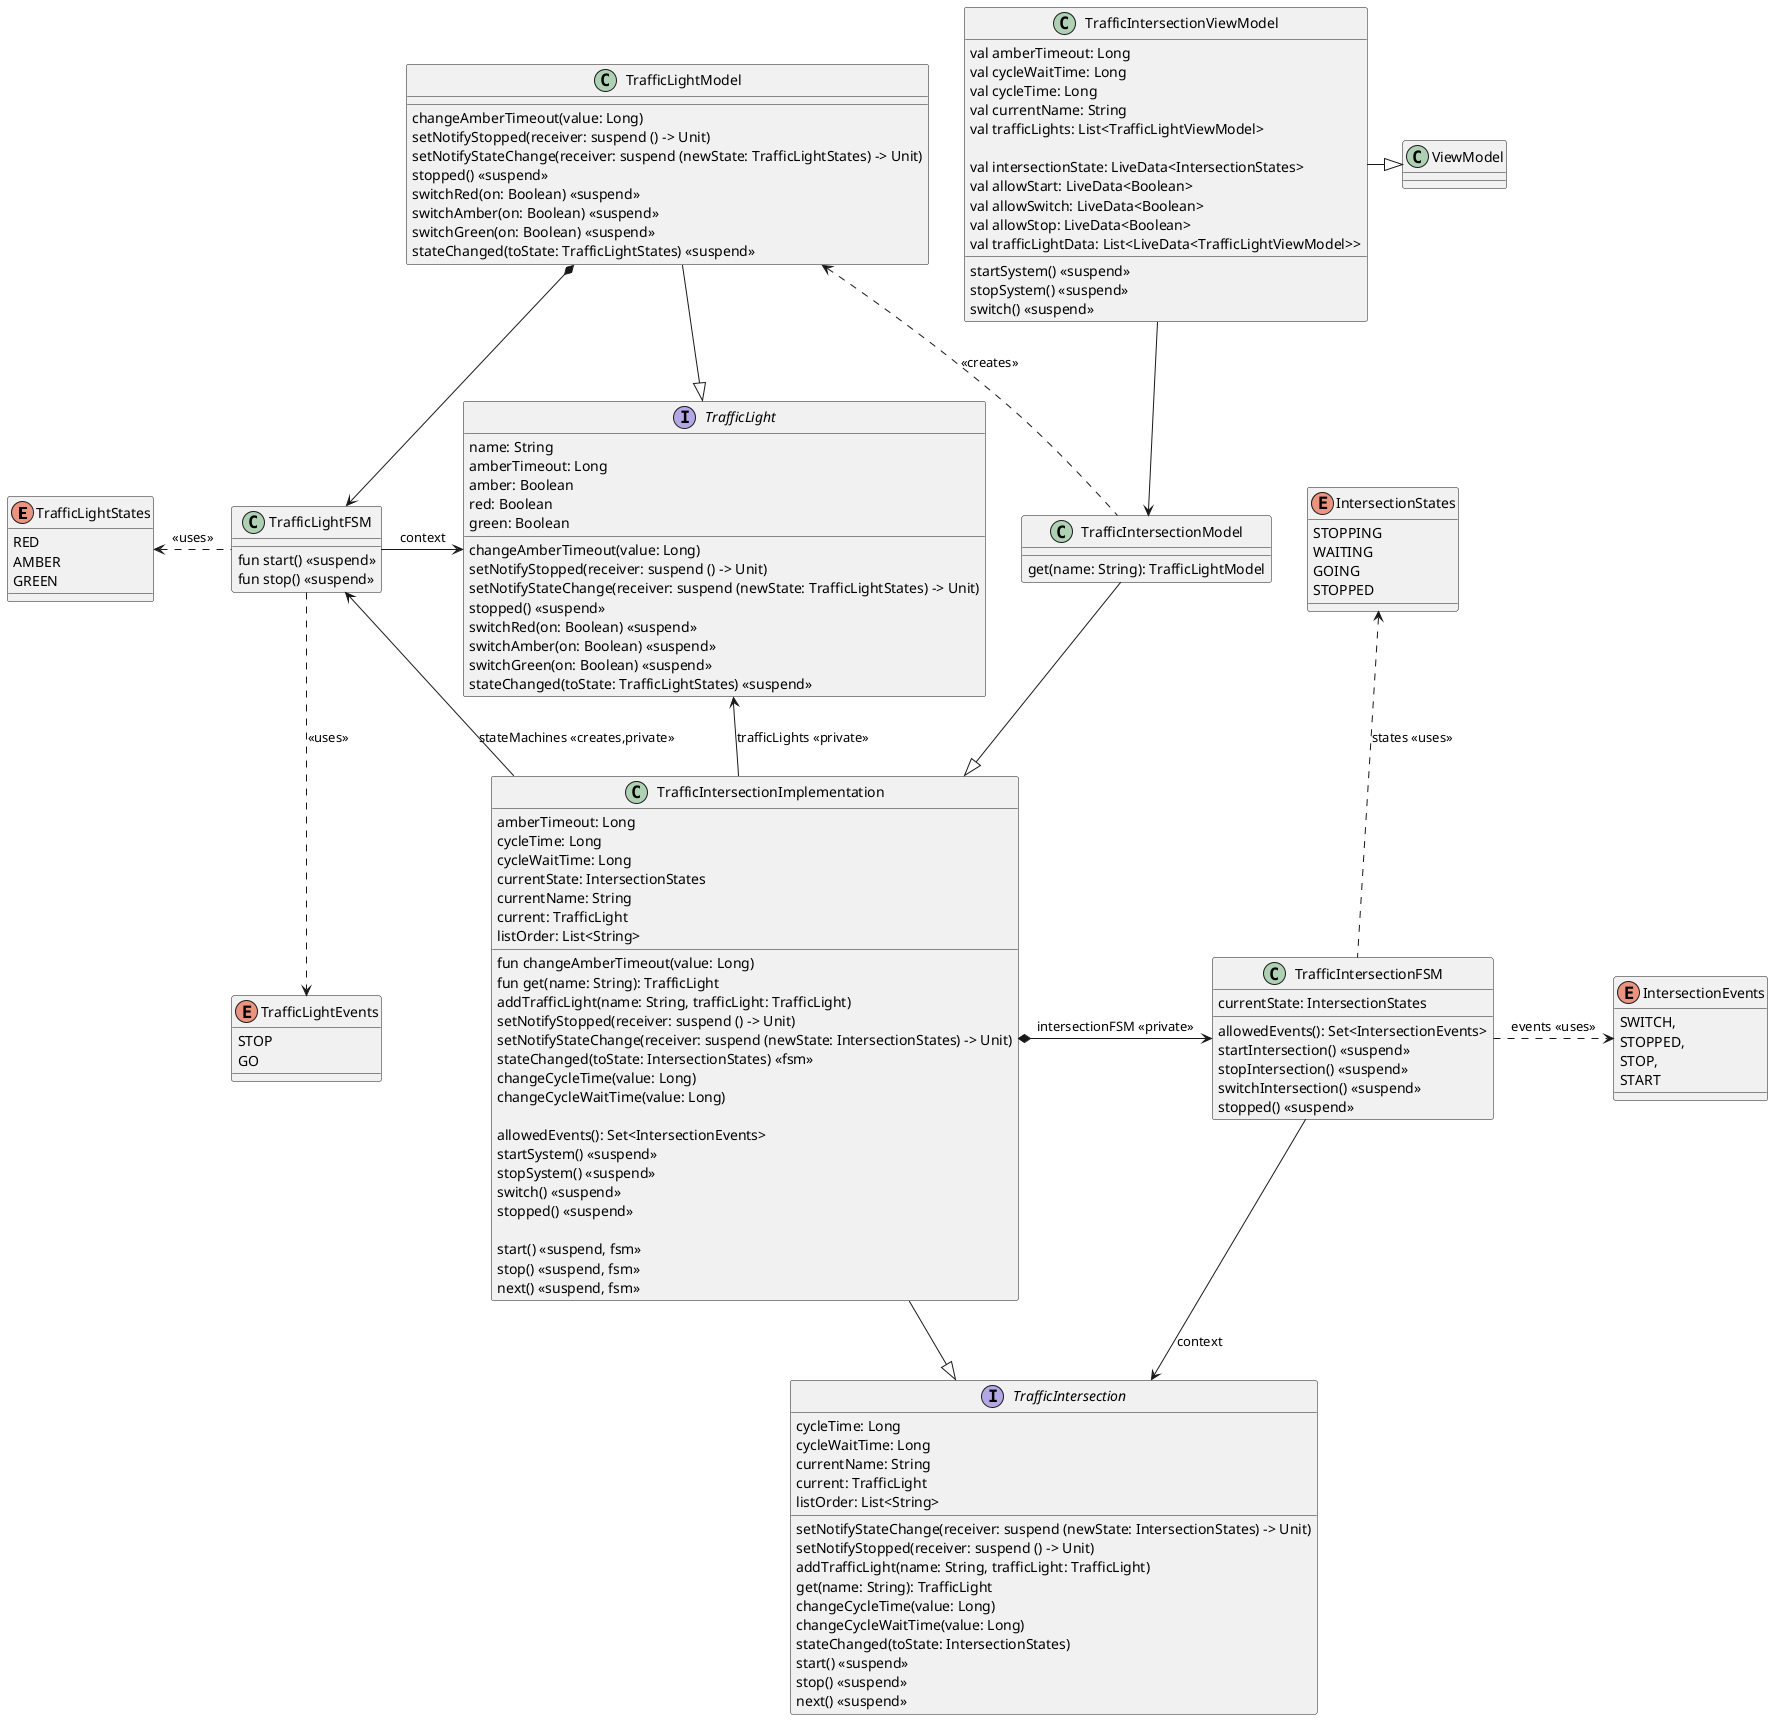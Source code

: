 @startuml

enum TrafficLightStates {
    RED
    AMBER
    GREEN
}

enum TrafficLightEvents {
    STOP
    GO
}

interface TrafficLight {
    name: String
    amberTimeout: Long
    amber: Boolean
    red: Boolean
    green: Boolean

    changeAmberTimeout(value: Long)
    setNotifyStopped(receiver: suspend () -> Unit)
    setNotifyStateChange(receiver: suspend (newState: TrafficLightStates) -> Unit)
    stopped() <<suspend>>
    switchRed(on: Boolean) <<suspend>>
    switchAmber(on: Boolean) <<suspend>>
    switchGreen(on: Boolean) <<suspend>>
    stateChanged(toState: TrafficLightStates) <<suspend>>
}

class TrafficLightFSM {
    fun start() <<suspend>>
    fun stop() <<suspend>>
}

TrafficLightFSM .left.> TrafficLightStates: <<uses>>
TrafficLightFSM ..> TrafficLightEvents: <<uses>>
TrafficLightFSM -right-> TrafficLight: context

class TrafficLightModel {
    changeAmberTimeout(value: Long)
    setNotifyStopped(receiver: suspend () -> Unit)
    setNotifyStateChange(receiver: suspend (newState: TrafficLightStates) -> Unit)
    stopped() <<suspend>>
    switchRed(on: Boolean) <<suspend>>
    switchAmber(on: Boolean) <<suspend>>
    switchGreen(on: Boolean) <<suspend>>
    stateChanged(toState: TrafficLightStates) <<suspend>>
}

TrafficLightModel -left-|> TrafficLight
TrafficLightModel *--> TrafficLightFSM


enum IntersectionStates {
    STOPPING
    WAITING
    GOING
    STOPPED
}

enum IntersectionEvents {
    SWITCH,
    STOPPED,
    STOP,
    START
}

interface TrafficIntersection {
    cycleTime: Long
    cycleWaitTime: Long
    setNotifyStateChange(receiver: suspend (newState: IntersectionStates) -> Unit)
    setNotifyStopped(receiver: suspend () -> Unit)
    addTrafficLight(name: String, trafficLight: TrafficLight)
    currentName: String
    current: TrafficLight
    listOrder: List<String>
    get(name: String): TrafficLight
    changeCycleTime(value: Long)
    changeCycleWaitTime(value: Long)
    stateChanged(toState: IntersectionStates)
    start() <<suspend>>
    stop() <<suspend>>
    next() <<suspend>>
}

class TrafficIntersectionFSM {
    currentState: IntersectionStates
    allowedEvents(): Set<IntersectionEvents>
    startIntersection() <<suspend>>
    stopIntersection() <<suspend>>
    switchIntersection() <<suspend>>
    stopped() <<suspend>>
}

TrafficIntersectionFSM --> TrafficIntersection: context
TrafficIntersectionFSM .right.> IntersectionEvents: events <<uses>>
TrafficIntersectionFSM .up.> IntersectionStates: states <<uses>>

class TrafficIntersectionImplementation {
    amberTimeout: Long
    cycleTime: Long
    cycleWaitTime: Long
    currentState: IntersectionStates
    currentName: String
    current: TrafficLight
    listOrder: List<String>
    fun changeAmberTimeout(value: Long)
    fun get(name: String): TrafficLight
    addTrafficLight(name: String, trafficLight: TrafficLight)
    setNotifyStopped(receiver: suspend () -> Unit)
    setNotifyStateChange(receiver: suspend (newState: IntersectionStates) -> Unit)
    stateChanged(toState: IntersectionStates) <<fsm>>
    changeCycleTime(value: Long)
    changeCycleWaitTime(value: Long)

    allowedEvents(): Set<IntersectionEvents>
    startSystem() <<suspend>>
    stopSystem() <<suspend>>
    switch() <<suspend>>
    stopped() <<suspend>>

    start() <<suspend, fsm>>
    stop() <<suspend, fsm>>
    next() <<suspend, fsm>>
}

TrafficIntersectionImplementation --|> TrafficIntersection
TrafficIntersectionImplementation *-right-> TrafficIntersectionFSM: intersectionFSM <<private>>
TrafficIntersectionImplementation -left-> TrafficLightFSM: stateMachines <<creates,private>>
TrafficIntersectionImplementation -up-> TrafficLight: trafficLights <<private>>


class TrafficIntersectionModel {
    get(name: String): TrafficLightModel
}

TrafficIntersectionModel .left.> TrafficLightModel: <<creates>>
TrafficIntersectionModel -down-|> TrafficIntersectionImplementation

class TrafficIntersectionViewModel {
    val amberTimeout: Long
    val cycleWaitTime: Long
    val cycleTime: Long
    val currentName: String
    val trafficLights: List<TrafficLightViewModel>

    val intersectionState: LiveData<IntersectionStates>
    val allowStart: LiveData<Boolean>
    val allowSwitch: LiveData<Boolean>
    val allowStop: LiveData<Boolean>
    val trafficLightData: List<LiveData<TrafficLightViewModel>>

    startSystem() <<suspend>>
    stopSystem() <<suspend>>
    switch() <<suspend>>
}

TrafficIntersectionViewModel --> TrafficIntersectionModel
TrafficIntersectionViewModel -right-|> ViewModel

@enduml